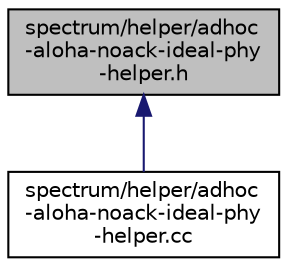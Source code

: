 digraph "spectrum/helper/adhoc-aloha-noack-ideal-phy-helper.h"
{
  edge [fontname="Helvetica",fontsize="10",labelfontname="Helvetica",labelfontsize="10"];
  node [fontname="Helvetica",fontsize="10",shape=record];
  Node1 [label="spectrum/helper/adhoc\l-aloha-noack-ideal-phy\l-helper.h",height=0.2,width=0.4,color="black", fillcolor="grey75", style="filled", fontcolor="black"];
  Node1 -> Node2 [dir="back",color="midnightblue",fontsize="10",style="solid"];
  Node2 [label="spectrum/helper/adhoc\l-aloha-noack-ideal-phy\l-helper.cc",height=0.2,width=0.4,color="black", fillcolor="white", style="filled",URL="$d2/d81/adhoc-aloha-noack-ideal-phy-helper_8cc.html"];
}
